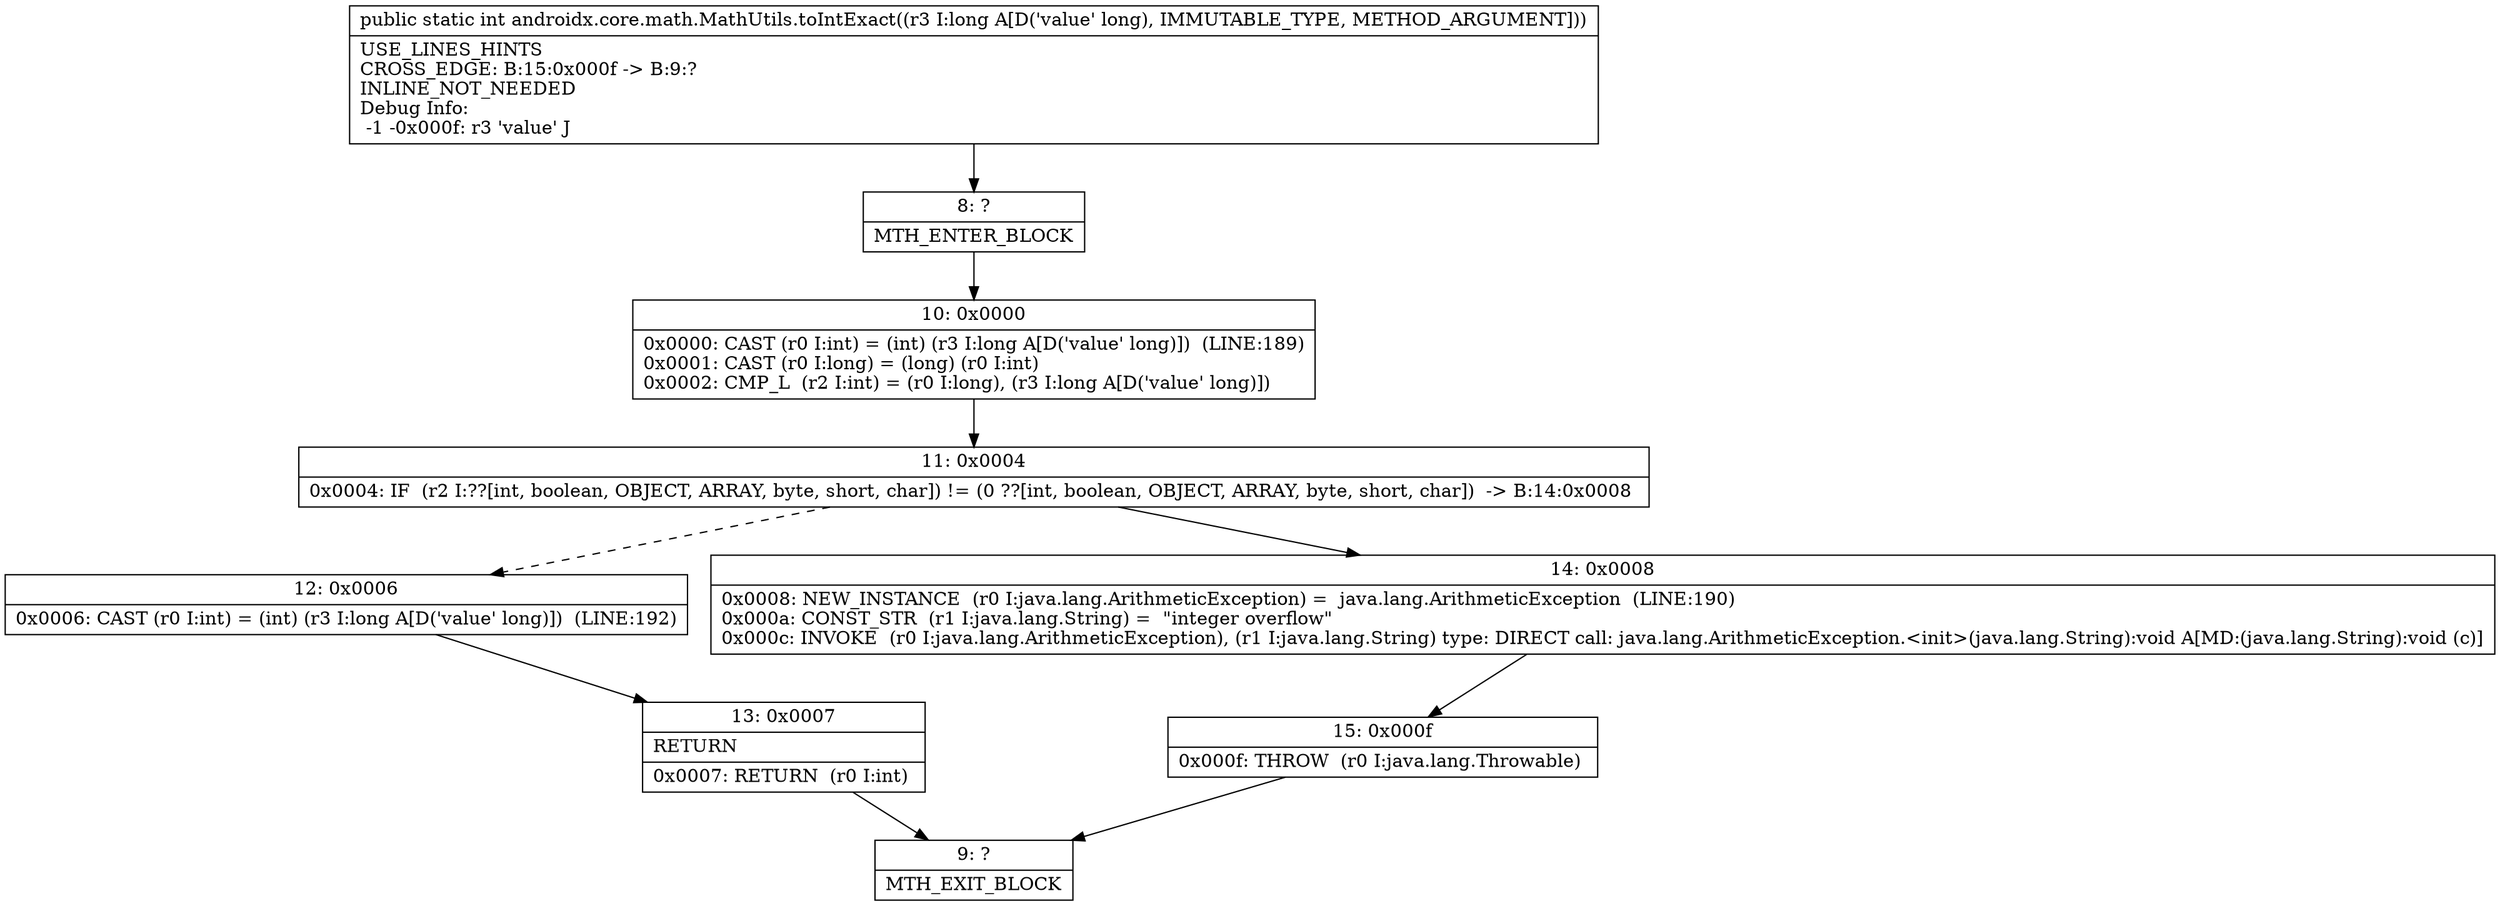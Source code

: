 digraph "CFG forandroidx.core.math.MathUtils.toIntExact(J)I" {
Node_8 [shape=record,label="{8\:\ ?|MTH_ENTER_BLOCK\l}"];
Node_10 [shape=record,label="{10\:\ 0x0000|0x0000: CAST (r0 I:int) = (int) (r3 I:long A[D('value' long)])  (LINE:189)\l0x0001: CAST (r0 I:long) = (long) (r0 I:int) \l0x0002: CMP_L  (r2 I:int) = (r0 I:long), (r3 I:long A[D('value' long)]) \l}"];
Node_11 [shape=record,label="{11\:\ 0x0004|0x0004: IF  (r2 I:??[int, boolean, OBJECT, ARRAY, byte, short, char]) != (0 ??[int, boolean, OBJECT, ARRAY, byte, short, char])  \-\> B:14:0x0008 \l}"];
Node_12 [shape=record,label="{12\:\ 0x0006|0x0006: CAST (r0 I:int) = (int) (r3 I:long A[D('value' long)])  (LINE:192)\l}"];
Node_13 [shape=record,label="{13\:\ 0x0007|RETURN\l|0x0007: RETURN  (r0 I:int) \l}"];
Node_9 [shape=record,label="{9\:\ ?|MTH_EXIT_BLOCK\l}"];
Node_14 [shape=record,label="{14\:\ 0x0008|0x0008: NEW_INSTANCE  (r0 I:java.lang.ArithmeticException) =  java.lang.ArithmeticException  (LINE:190)\l0x000a: CONST_STR  (r1 I:java.lang.String) =  \"integer overflow\" \l0x000c: INVOKE  (r0 I:java.lang.ArithmeticException), (r1 I:java.lang.String) type: DIRECT call: java.lang.ArithmeticException.\<init\>(java.lang.String):void A[MD:(java.lang.String):void (c)]\l}"];
Node_15 [shape=record,label="{15\:\ 0x000f|0x000f: THROW  (r0 I:java.lang.Throwable) \l}"];
MethodNode[shape=record,label="{public static int androidx.core.math.MathUtils.toIntExact((r3 I:long A[D('value' long), IMMUTABLE_TYPE, METHOD_ARGUMENT]))  | USE_LINES_HINTS\lCROSS_EDGE: B:15:0x000f \-\> B:9:?\lINLINE_NOT_NEEDED\lDebug Info:\l  \-1 \-0x000f: r3 'value' J\l}"];
MethodNode -> Node_8;Node_8 -> Node_10;
Node_10 -> Node_11;
Node_11 -> Node_12[style=dashed];
Node_11 -> Node_14;
Node_12 -> Node_13;
Node_13 -> Node_9;
Node_14 -> Node_15;
Node_15 -> Node_9;
}


